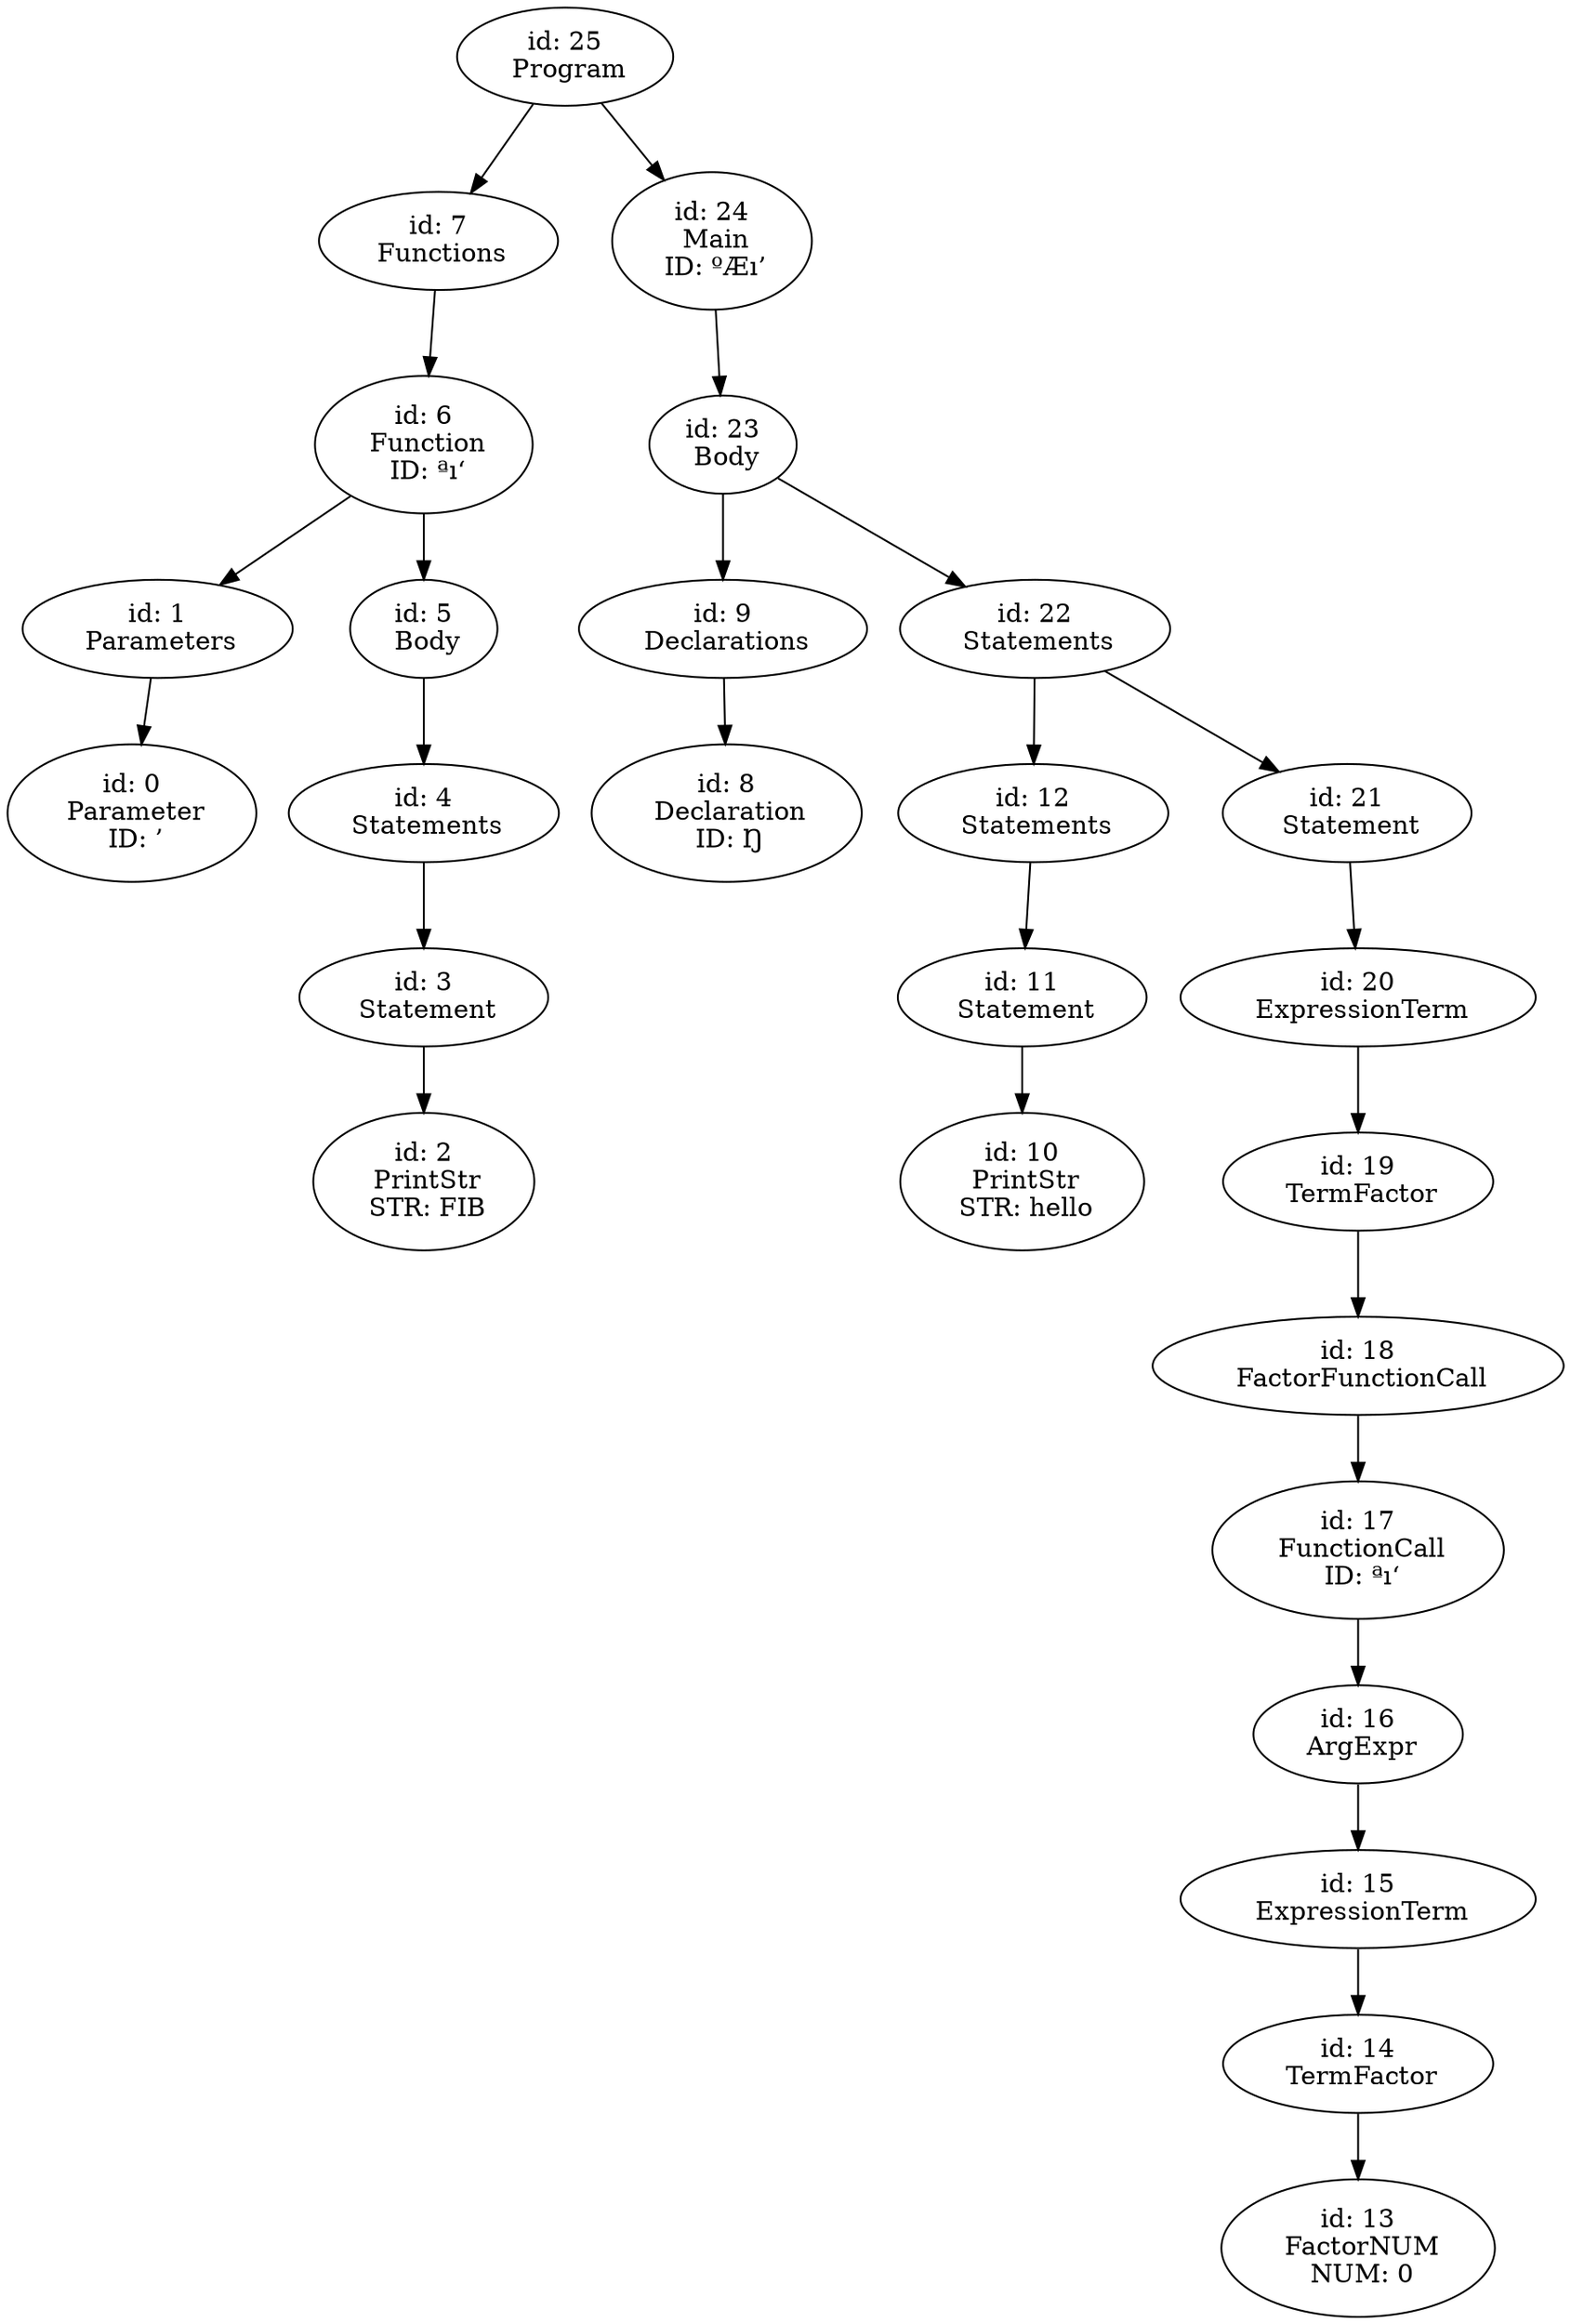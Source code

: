 digraph ast {
n25 [label="id: 25
 Program"];
n25 -> n7;
n7 [label="id: 7
 Functions"];
n7 -> n6;
n6 [label="id: 6
 Function
 ID: ªı‘"];
n6 -> n1;
n1 [label="id: 1
 Parameters"];
n1 -> n0;
n0 [label="id: 0
 Parameter
 ID: ’"];
n6 -> n5;
n5 [label="id: 5
 Body"];
n5 -> n4;
n4 [label="id: 4
 Statements"];
n4 -> n3;
n3 [label="id: 3
 Statement"];
n3 -> n2;
n2 [label="id: 2
 PrintStr
 STR: FIB
"];
n25 -> n24;
n24 [label="id: 24
 Main
 ID: ºÆı’"];
n24 -> n23;
n23 [label="id: 23
 Body"];
n23 -> n9;
n9 [label="id: 9
 Declarations"];
n9 -> n8;
n8 [label="id: 8
 Declaration
 ID: Ŋ"];
n23 -> n22;
n22 [label="id: 22
 Statements"];
n22 -> n12;
n12 [label="id: 12
 Statements"];
n12 -> n11;
n11 [label="id: 11
 Statement"];
n11 -> n10;
n10 [label="id: 10
 PrintStr
 STR: hello
"];
n22 -> n21;
n21 [label="id: 21
 Statement"];
n21 -> n20;
n20 [label="id: 20
 ExpressionTerm"];
n20 -> n19;
n19 [label="id: 19
 TermFactor"];
n19 -> n18;
n18 [label="id: 18
 FactorFunctionCall"];
n18 -> n17;
n17 [label="id: 17
 FunctionCall
 ID: ªı‘"];
n17 -> n16;
n16 [label="id: 16
 ArgExpr"];
n16 -> n15;
n15 [label="id: 15
 ExpressionTerm"];
n15 -> n14;
n14 [label="id: 14
 TermFactor"];
n14 -> n13;
n13 [label="id: 13
 FactorNUM
 NUM: 0"];
}
